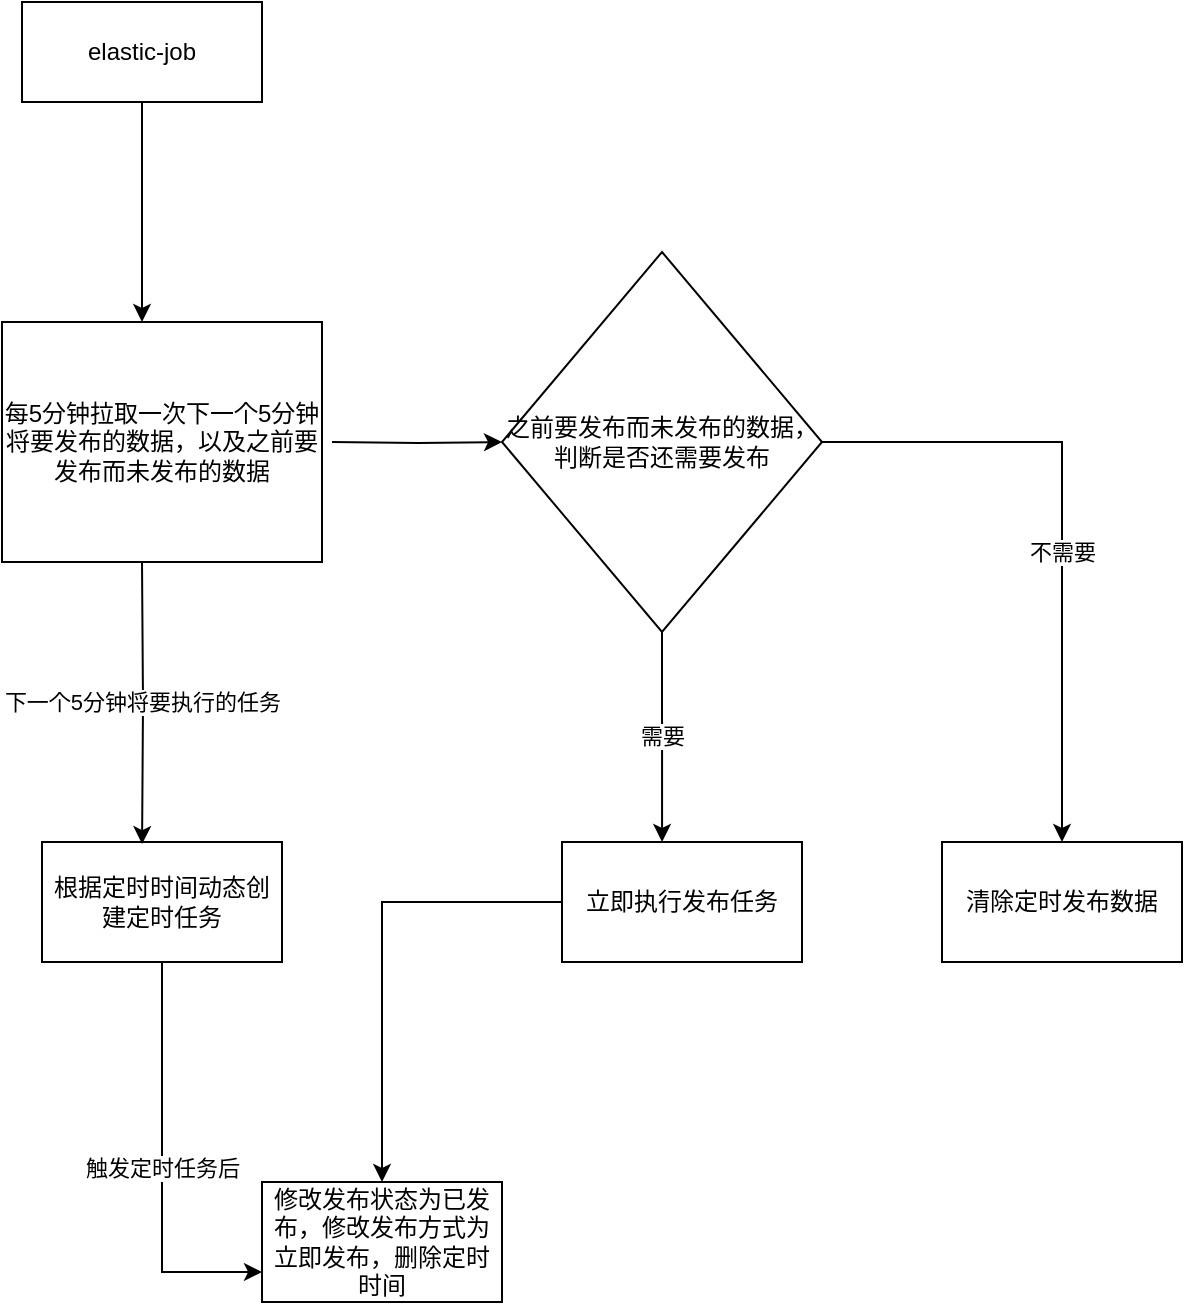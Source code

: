 <mxfile version="14.6.12" type="github">
  <diagram id="6wZPgM5fM8KpBSpR6kdH" name="Page-1">
    <mxGraphModel dx="1422" dy="723" grid="1" gridSize="10" guides="1" tooltips="1" connect="1" arrows="1" fold="1" page="1" pageScale="1" pageWidth="827" pageHeight="1169" math="0" shadow="0">
      <root>
        <mxCell id="0" />
        <mxCell id="1" parent="0" />
        <mxCell id="cuceO5Cf-MV7t8IaMW8p-12" style="edgeStyle=orthogonalEdgeStyle;rounded=0;orthogonalLoop=1;jettySize=auto;html=1;entryX=0.5;entryY=0;entryDx=0;entryDy=0;" parent="1" source="cuceO5Cf-MV7t8IaMW8p-1" edge="1">
          <mxGeometry relative="1" as="geometry">
            <mxPoint x="260" y="280" as="targetPoint" />
          </mxGeometry>
        </mxCell>
        <mxCell id="cuceO5Cf-MV7t8IaMW8p-1" value="elastic-job" style="rounded=0;whiteSpace=wrap;html=1;" parent="1" vertex="1">
          <mxGeometry x="200" y="120" width="120" height="50" as="geometry" />
        </mxCell>
        <mxCell id="KZA7-qzisNnOoE0y8Lmi-6" value="触发定时任务后" style="edgeStyle=orthogonalEdgeStyle;rounded=0;orthogonalLoop=1;jettySize=auto;html=1;entryX=0;entryY=0.75;entryDx=0;entryDy=0;" edge="1" parent="1" source="cuceO5Cf-MV7t8IaMW8p-5" target="KZA7-qzisNnOoE0y8Lmi-4">
          <mxGeometry relative="1" as="geometry" />
        </mxCell>
        <mxCell id="cuceO5Cf-MV7t8IaMW8p-5" value="根据定时时间动态创建定时任务" style="rounded=0;whiteSpace=wrap;html=1;" parent="1" vertex="1">
          <mxGeometry x="210" y="540" width="120" height="60" as="geometry" />
        </mxCell>
        <mxCell id="KZA7-qzisNnOoE0y8Lmi-5" style="edgeStyle=orthogonalEdgeStyle;rounded=0;orthogonalLoop=1;jettySize=auto;html=1;" edge="1" parent="1" source="cuceO5Cf-MV7t8IaMW8p-7" target="KZA7-qzisNnOoE0y8Lmi-4">
          <mxGeometry relative="1" as="geometry" />
        </mxCell>
        <mxCell id="cuceO5Cf-MV7t8IaMW8p-7" value="立即执行发布任务" style="rounded=0;whiteSpace=wrap;html=1;" parent="1" vertex="1">
          <mxGeometry x="470" y="540" width="120" height="60" as="geometry" />
        </mxCell>
        <mxCell id="cuceO5Cf-MV7t8IaMW8p-11" value="下一个5分钟将要执行的任务" style="edgeStyle=orthogonalEdgeStyle;rounded=0;orthogonalLoop=1;jettySize=auto;html=1;exitX=0.5;exitY=1;exitDx=0;exitDy=0;entryX=0.417;entryY=0.017;entryDx=0;entryDy=0;entryPerimeter=0;" parent="1" target="cuceO5Cf-MV7t8IaMW8p-5" edge="1">
          <mxGeometry relative="1" as="geometry">
            <mxPoint x="260" y="400" as="sourcePoint" />
          </mxGeometry>
        </mxCell>
        <mxCell id="cuceO5Cf-MV7t8IaMW8p-14" style="edgeStyle=orthogonalEdgeStyle;rounded=0;orthogonalLoop=1;jettySize=auto;html=1;exitX=1;exitY=0.5;exitDx=0;exitDy=0;entryX=0;entryY=0.5;entryDx=0;entryDy=0;" parent="1" target="cuceO5Cf-MV7t8IaMW8p-13" edge="1">
          <mxGeometry relative="1" as="geometry">
            <mxPoint x="355" y="340" as="sourcePoint" />
          </mxGeometry>
        </mxCell>
        <mxCell id="cuceO5Cf-MV7t8IaMW8p-18" style="edgeStyle=orthogonalEdgeStyle;rounded=0;orthogonalLoop=1;jettySize=auto;html=1;exitX=1;exitY=0.5;exitDx=0;exitDy=0;" parent="1" source="cuceO5Cf-MV7t8IaMW8p-13" target="cuceO5Cf-MV7t8IaMW8p-17" edge="1">
          <mxGeometry relative="1" as="geometry" />
        </mxCell>
        <mxCell id="cuceO5Cf-MV7t8IaMW8p-19" value="不需要" style="edgeLabel;html=1;align=center;verticalAlign=middle;resizable=0;points=[];" parent="cuceO5Cf-MV7t8IaMW8p-18" vertex="1" connectable="0">
          <mxGeometry x="0.094" relative="1" as="geometry">
            <mxPoint as="offset" />
          </mxGeometry>
        </mxCell>
        <mxCell id="cuceO5Cf-MV7t8IaMW8p-21" value="需要" style="edgeStyle=orthogonalEdgeStyle;rounded=0;orthogonalLoop=1;jettySize=auto;html=1;exitX=0.5;exitY=1;exitDx=0;exitDy=0;entryX=0.417;entryY=0;entryDx=0;entryDy=0;entryPerimeter=0;" parent="1" source="cuceO5Cf-MV7t8IaMW8p-13" target="cuceO5Cf-MV7t8IaMW8p-7" edge="1">
          <mxGeometry relative="1" as="geometry" />
        </mxCell>
        <mxCell id="cuceO5Cf-MV7t8IaMW8p-13" value="之前要发布而未发布的数据，判断是否还需要发布" style="rhombus;whiteSpace=wrap;html=1;" parent="1" vertex="1">
          <mxGeometry x="440" y="245" width="160" height="190" as="geometry" />
        </mxCell>
        <mxCell id="cuceO5Cf-MV7t8IaMW8p-17" value="清除定时发布数据" style="rounded=0;whiteSpace=wrap;html=1;" parent="1" vertex="1">
          <mxGeometry x="660" y="540" width="120" height="60" as="geometry" />
        </mxCell>
        <mxCell id="cuceO5Cf-MV7t8IaMW8p-20" value="每5分钟拉取一次下一个5分钟将要发布的数据，以及之前要发布而未发布的数据" style="rounded=0;whiteSpace=wrap;html=1;" parent="1" vertex="1">
          <mxGeometry x="190" y="280" width="160" height="120" as="geometry" />
        </mxCell>
        <mxCell id="KZA7-qzisNnOoE0y8Lmi-4" value="修改发布状态为已发布，修改发布方式为立即发布，删除定时时间" style="rounded=0;whiteSpace=wrap;html=1;" vertex="1" parent="1">
          <mxGeometry x="320" y="710" width="120" height="60" as="geometry" />
        </mxCell>
      </root>
    </mxGraphModel>
  </diagram>
</mxfile>

